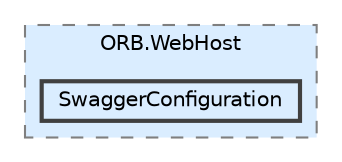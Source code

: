 digraph "SwaggerConfiguration"
{
 // INTERACTIVE_SVG=YES
 // LATEX_PDF_SIZE
  bgcolor="transparent";
  edge [fontname=Helvetica,fontsize=10,labelfontname=Helvetica,labelfontsize=10];
  node [fontname=Helvetica,fontsize=10,shape=box,height=0.2,width=0.4];
  compound=true
  subgraph clusterdir_4ec7cf711a701df0560a1cd6da6337d3 {
    graph [ bgcolor="#daedff", pencolor="grey50", label="ORB.WebHost", fontname=Helvetica,fontsize=10 style="filled,dashed", URL="dir_4ec7cf711a701df0560a1cd6da6337d3.html",tooltip=""]
  dir_042aab532595b29529f170afe22a699d [label="SwaggerConfiguration", fillcolor="#daedff", color="grey25", style="filled,bold", URL="dir_042aab532595b29529f170afe22a699d.html",tooltip=""];
  }
}

